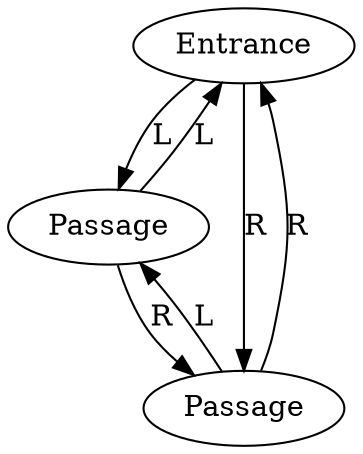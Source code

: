 digraph intro {
    origin[label="Entrance"];
    A[label="Passage"];
    B[label="Passage"];

    origin -> A [label="L"];
    origin -> B [label="R"];

    A -> origin [label="L"];
    A -> B [label="R"];

    B -> A [label="L"];
    B -> origin [label="R"];

}
